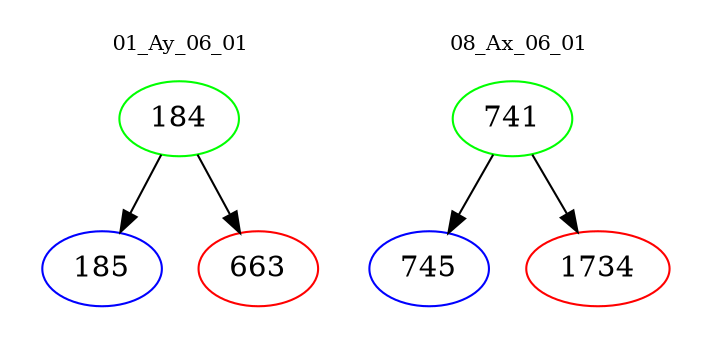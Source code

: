 digraph{
subgraph cluster_0 {
color = white
label = "01_Ay_06_01";
fontsize=10;
T0_184 [label="184", color="green"]
T0_184 -> T0_185 [color="black"]
T0_185 [label="185", color="blue"]
T0_184 -> T0_663 [color="black"]
T0_663 [label="663", color="red"]
}
subgraph cluster_1 {
color = white
label = "08_Ax_06_01";
fontsize=10;
T1_741 [label="741", color="green"]
T1_741 -> T1_745 [color="black"]
T1_745 [label="745", color="blue"]
T1_741 -> T1_1734 [color="black"]
T1_1734 [label="1734", color="red"]
}
}
